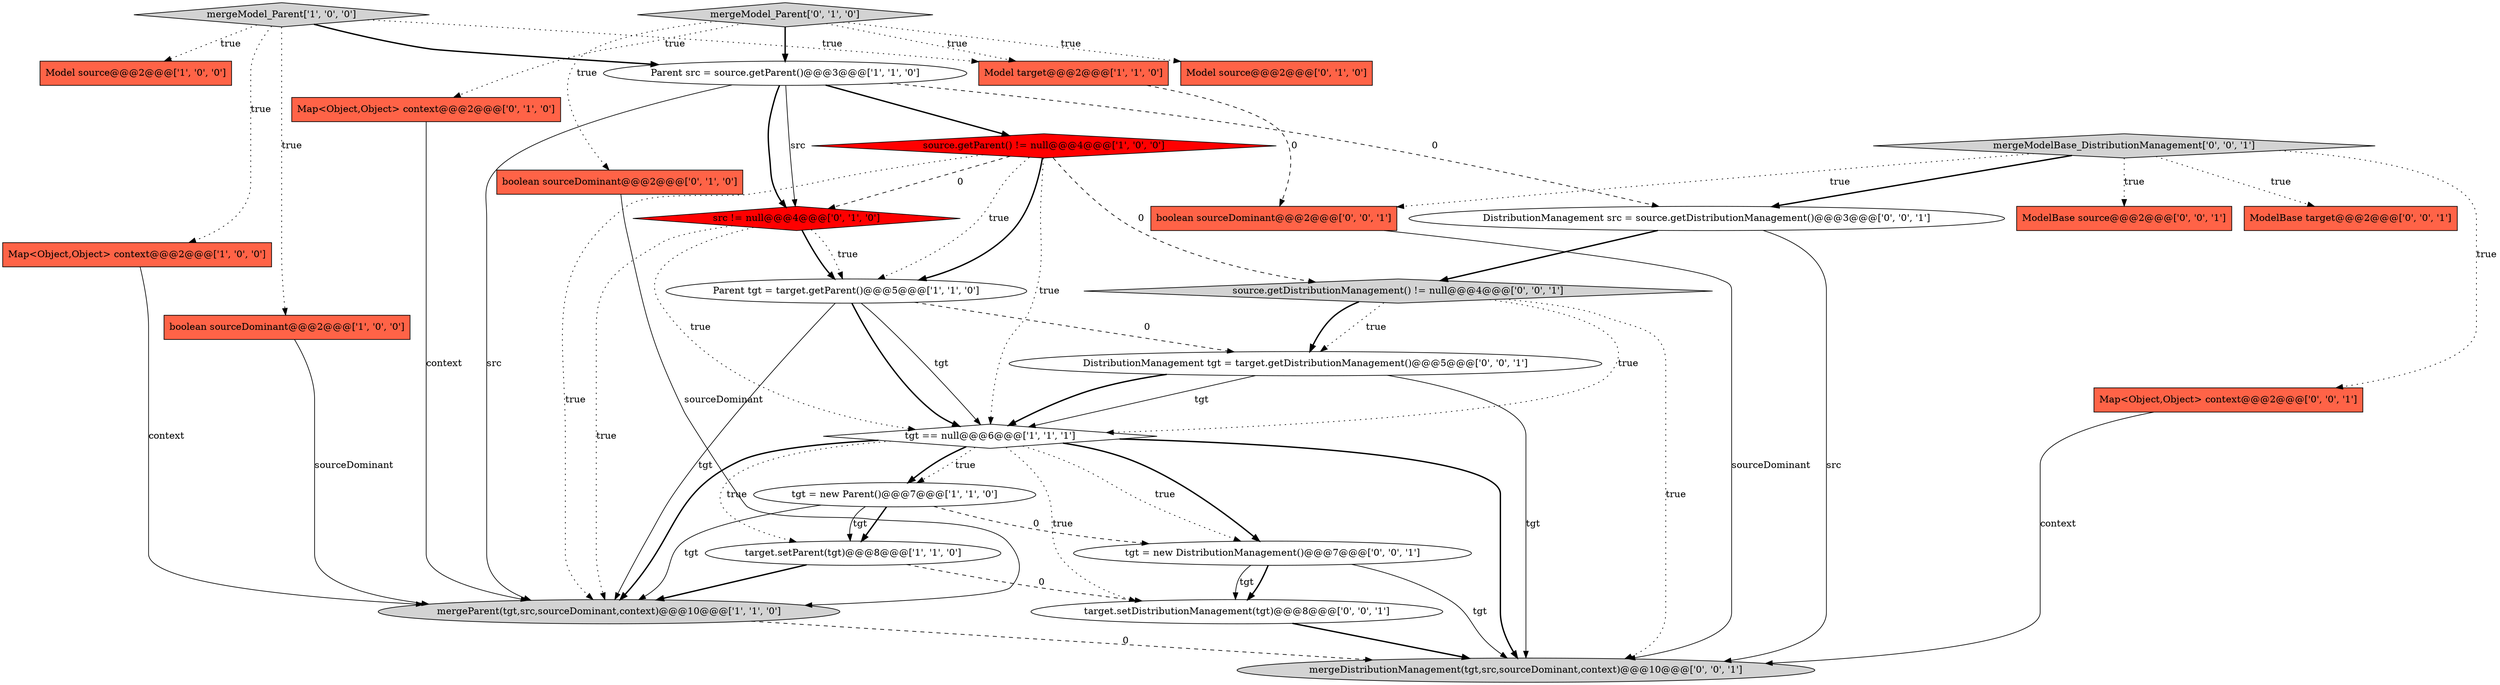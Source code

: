digraph {
10 [style = filled, label = "target.setParent(tgt)@@@8@@@['1', '1', '0']", fillcolor = white, shape = ellipse image = "AAA0AAABBB1BBB"];
3 [style = filled, label = "source.getParent() != null@@@4@@@['1', '0', '0']", fillcolor = red, shape = diamond image = "AAA1AAABBB1BBB"];
8 [style = filled, label = "Map<Object,Object> context@@@2@@@['1', '0', '0']", fillcolor = tomato, shape = box image = "AAA0AAABBB1BBB"];
9 [style = filled, label = "Parent src = source.getParent()@@@3@@@['1', '1', '0']", fillcolor = white, shape = ellipse image = "AAA0AAABBB1BBB"];
21 [style = filled, label = "ModelBase target@@@2@@@['0', '0', '1']", fillcolor = tomato, shape = box image = "AAA0AAABBB3BBB"];
0 [style = filled, label = "boolean sourceDominant@@@2@@@['1', '0', '0']", fillcolor = tomato, shape = box image = "AAA0AAABBB1BBB"];
20 [style = filled, label = "Map<Object,Object> context@@@2@@@['0', '0', '1']", fillcolor = tomato, shape = box image = "AAA0AAABBB3BBB"];
14 [style = filled, label = "Map<Object,Object> context@@@2@@@['0', '1', '0']", fillcolor = tomato, shape = box image = "AAA0AAABBB2BBB"];
23 [style = filled, label = "source.getDistributionManagement() != null@@@4@@@['0', '0', '1']", fillcolor = lightgray, shape = diamond image = "AAA0AAABBB3BBB"];
1 [style = filled, label = "tgt == null@@@6@@@['1', '1', '1']", fillcolor = white, shape = diamond image = "AAA0AAABBB1BBB"];
22 [style = filled, label = "DistributionManagement src = source.getDistributionManagement()@@@3@@@['0', '0', '1']", fillcolor = white, shape = ellipse image = "AAA0AAABBB3BBB"];
17 [style = filled, label = "target.setDistributionManagement(tgt)@@@8@@@['0', '0', '1']", fillcolor = white, shape = ellipse image = "AAA0AAABBB3BBB"];
12 [style = filled, label = "Model source@@@2@@@['0', '1', '0']", fillcolor = tomato, shape = box image = "AAA0AAABBB2BBB"];
16 [style = filled, label = "src != null@@@4@@@['0', '1', '0']", fillcolor = red, shape = diamond image = "AAA1AAABBB2BBB"];
19 [style = filled, label = "mergeModelBase_DistributionManagement['0', '0', '1']", fillcolor = lightgray, shape = diamond image = "AAA0AAABBB3BBB"];
2 [style = filled, label = "Model source@@@2@@@['1', '0', '0']", fillcolor = tomato, shape = box image = "AAA0AAABBB1BBB"];
24 [style = filled, label = "DistributionManagement tgt = target.getDistributionManagement()@@@5@@@['0', '0', '1']", fillcolor = white, shape = ellipse image = "AAA0AAABBB3BBB"];
7 [style = filled, label = "Parent tgt = target.getParent()@@@5@@@['1', '1', '0']", fillcolor = white, shape = ellipse image = "AAA0AAABBB1BBB"];
27 [style = filled, label = "boolean sourceDominant@@@2@@@['0', '0', '1']", fillcolor = tomato, shape = box image = "AAA0AAABBB3BBB"];
25 [style = filled, label = "mergeDistributionManagement(tgt,src,sourceDominant,context)@@@10@@@['0', '0', '1']", fillcolor = lightgray, shape = ellipse image = "AAA0AAABBB3BBB"];
5 [style = filled, label = "mergeParent(tgt,src,sourceDominant,context)@@@10@@@['1', '1', '0']", fillcolor = lightgray, shape = ellipse image = "AAA0AAABBB1BBB"];
13 [style = filled, label = "boolean sourceDominant@@@2@@@['0', '1', '0']", fillcolor = tomato, shape = box image = "AAA0AAABBB2BBB"];
11 [style = filled, label = "Model target@@@2@@@['1', '1', '0']", fillcolor = tomato, shape = box image = "AAA0AAABBB1BBB"];
26 [style = filled, label = "ModelBase source@@@2@@@['0', '0', '1']", fillcolor = tomato, shape = box image = "AAA0AAABBB3BBB"];
4 [style = filled, label = "tgt = new Parent()@@@7@@@['1', '1', '0']", fillcolor = white, shape = ellipse image = "AAA0AAABBB1BBB"];
15 [style = filled, label = "mergeModel_Parent['0', '1', '0']", fillcolor = lightgray, shape = diamond image = "AAA0AAABBB2BBB"];
18 [style = filled, label = "tgt = new DistributionManagement()@@@7@@@['0', '0', '1']", fillcolor = white, shape = ellipse image = "AAA0AAABBB3BBB"];
6 [style = filled, label = "mergeModel_Parent['1', '0', '0']", fillcolor = lightgray, shape = diamond image = "AAA0AAABBB1BBB"];
1->5 [style = bold, label=""];
4->10 [style = bold, label=""];
17->25 [style = bold, label=""];
4->18 [style = dashed, label="0"];
4->5 [style = solid, label="tgt"];
22->25 [style = solid, label="src"];
1->4 [style = bold, label=""];
3->7 [style = dotted, label="true"];
7->1 [style = bold, label=""];
7->1 [style = solid, label="tgt"];
1->10 [style = dotted, label="true"];
1->17 [style = dotted, label="true"];
19->20 [style = dotted, label="true"];
14->5 [style = solid, label="context"];
24->1 [style = solid, label="tgt"];
16->7 [style = bold, label=""];
18->17 [style = bold, label=""];
27->25 [style = solid, label="sourceDominant"];
1->18 [style = bold, label=""];
19->27 [style = dotted, label="true"];
9->22 [style = dashed, label="0"];
1->4 [style = dotted, label="true"];
19->21 [style = dotted, label="true"];
5->25 [style = dashed, label="0"];
15->14 [style = dotted, label="true"];
9->5 [style = solid, label="src"];
22->23 [style = bold, label=""];
18->17 [style = solid, label="tgt"];
9->16 [style = bold, label=""];
0->5 [style = solid, label="sourceDominant"];
8->5 [style = solid, label="context"];
13->5 [style = solid, label="sourceDominant"];
15->13 [style = dotted, label="true"];
1->18 [style = dotted, label="true"];
3->23 [style = dashed, label="0"];
16->7 [style = dotted, label="true"];
23->24 [style = bold, label=""];
23->1 [style = dotted, label="true"];
3->5 [style = dotted, label="true"];
6->2 [style = dotted, label="true"];
10->5 [style = bold, label=""];
16->1 [style = dotted, label="true"];
3->7 [style = bold, label=""];
7->24 [style = dashed, label="0"];
24->25 [style = solid, label="tgt"];
4->10 [style = solid, label="tgt"];
15->9 [style = bold, label=""];
6->8 [style = dotted, label="true"];
18->25 [style = solid, label="tgt"];
16->5 [style = dotted, label="true"];
15->11 [style = dotted, label="true"];
7->5 [style = solid, label="tgt"];
10->17 [style = dashed, label="0"];
15->12 [style = dotted, label="true"];
9->3 [style = bold, label=""];
9->16 [style = solid, label="src"];
6->0 [style = dotted, label="true"];
24->1 [style = bold, label=""];
6->11 [style = dotted, label="true"];
6->9 [style = bold, label=""];
11->27 [style = dashed, label="0"];
19->22 [style = bold, label=""];
1->25 [style = bold, label=""];
3->1 [style = dotted, label="true"];
23->24 [style = dotted, label="true"];
23->25 [style = dotted, label="true"];
20->25 [style = solid, label="context"];
3->16 [style = dashed, label="0"];
19->26 [style = dotted, label="true"];
}
